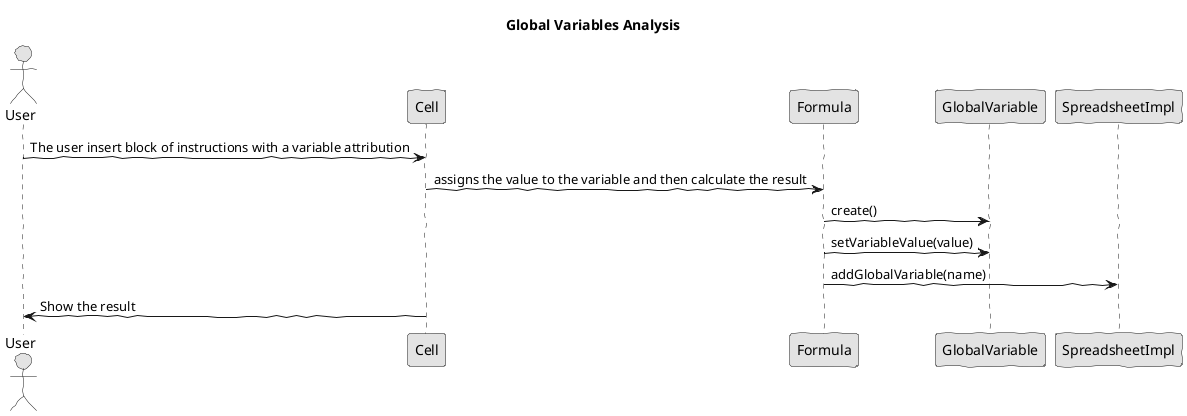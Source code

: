 @startuml lang02_02_analysis.png
skinparam handwritten true
skinparam monochrome true
skinparam packageStyle rect
skinparam defaultFontName FG Virgil
skinparam shadowing false

title Global Variables Analysis

actor "User" as User
participant "Cell" as Cell


 User -> Cell : The user insert block of instructions with a variable attribution
 Cell->Formula : assigns the value to the variable and then calculate the result
 Formula->GlobalVariable : create()
 Formula->GlobalVariable : setVariableValue(value)
 Formula->SpreadsheetImpl : addGlobalVariable(name) 
 Cell->User : Show the result

@enduml